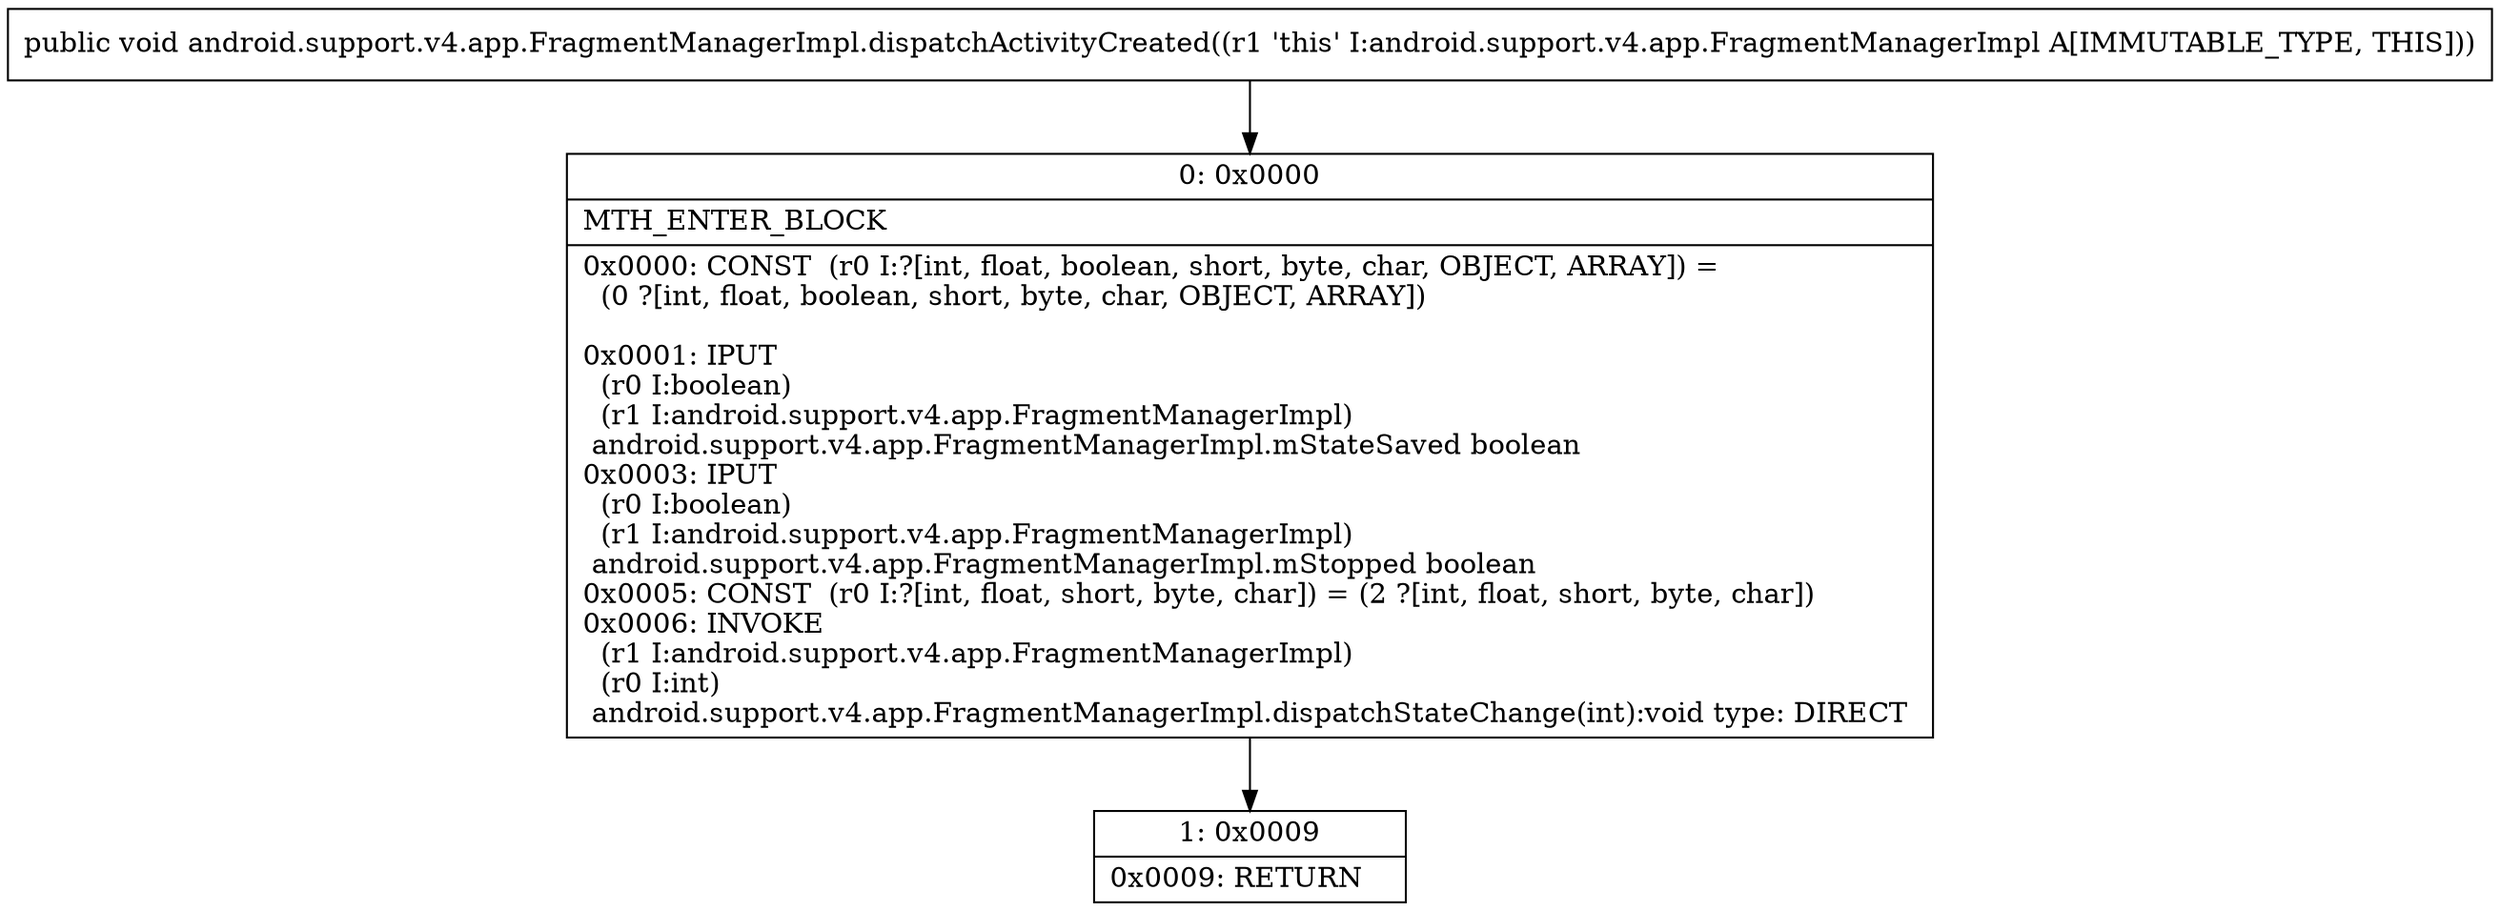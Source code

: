 digraph "CFG forandroid.support.v4.app.FragmentManagerImpl.dispatchActivityCreated()V" {
Node_0 [shape=record,label="{0\:\ 0x0000|MTH_ENTER_BLOCK\l|0x0000: CONST  (r0 I:?[int, float, boolean, short, byte, char, OBJECT, ARRAY]) = \l  (0 ?[int, float, boolean, short, byte, char, OBJECT, ARRAY])\l \l0x0001: IPUT  \l  (r0 I:boolean)\l  (r1 I:android.support.v4.app.FragmentManagerImpl)\l android.support.v4.app.FragmentManagerImpl.mStateSaved boolean \l0x0003: IPUT  \l  (r0 I:boolean)\l  (r1 I:android.support.v4.app.FragmentManagerImpl)\l android.support.v4.app.FragmentManagerImpl.mStopped boolean \l0x0005: CONST  (r0 I:?[int, float, short, byte, char]) = (2 ?[int, float, short, byte, char]) \l0x0006: INVOKE  \l  (r1 I:android.support.v4.app.FragmentManagerImpl)\l  (r0 I:int)\l android.support.v4.app.FragmentManagerImpl.dispatchStateChange(int):void type: DIRECT \l}"];
Node_1 [shape=record,label="{1\:\ 0x0009|0x0009: RETURN   \l}"];
MethodNode[shape=record,label="{public void android.support.v4.app.FragmentManagerImpl.dispatchActivityCreated((r1 'this' I:android.support.v4.app.FragmentManagerImpl A[IMMUTABLE_TYPE, THIS])) }"];
MethodNode -> Node_0;
Node_0 -> Node_1;
}

